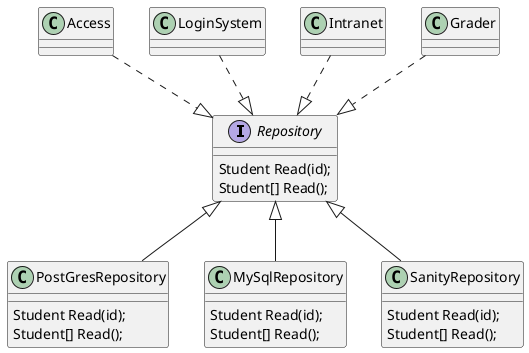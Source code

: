 @startuml
interface Repository {
    Student Read(id);
    Student[] Read();
}

class PostGresRepository {
    Student Read(id);
    Student[] Read();
}

class MySqlRepository {
    Student Read(id);
    Student[] Read();
}

class SanityRepository {
    Student Read(id);
    Student[] Read();
}

Repository <|-- PostGresRepository
Repository <|-- MySqlRepository
Repository <|-- SanityRepository

class Grader
class Intranet
class LoginSystem
class Access

Repository <|.up. Grader
Repository <|.up. Intranet
Repository <|.up. LoginSystem
Repository <|.up. Access

@enduml